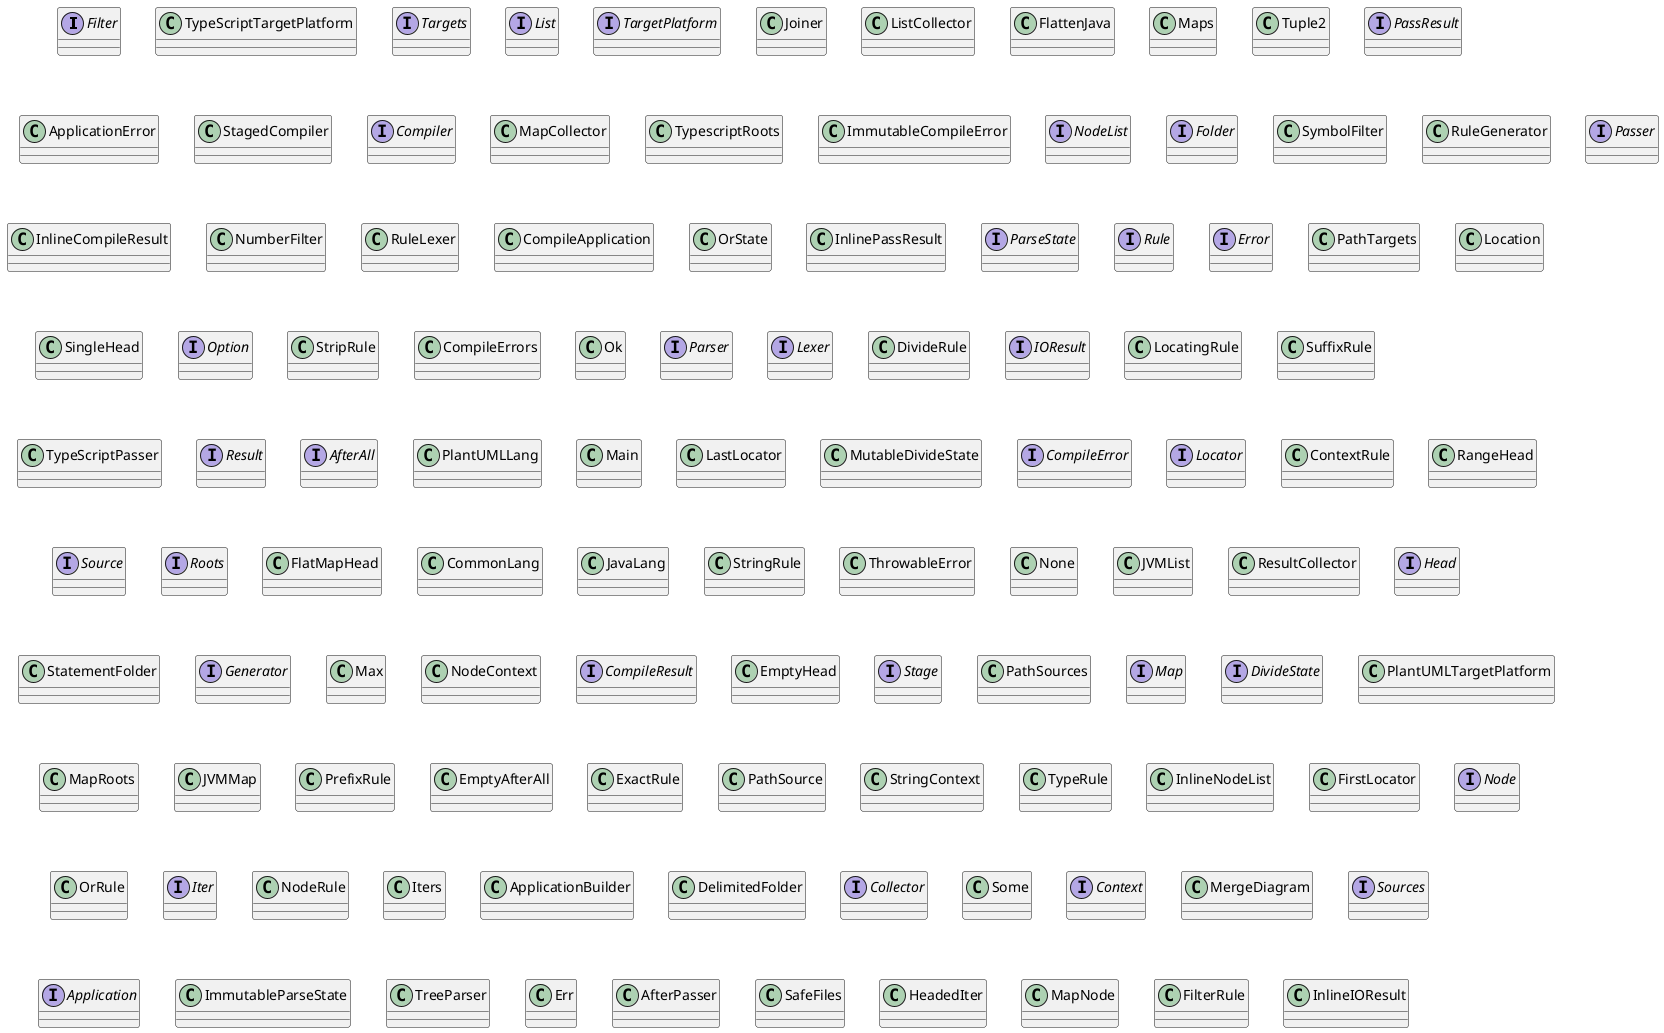 @startuml
skinparam linetype ortho
interface Filter

class TypeScriptTargetPlatform

interface Targets

interface List

interface TargetPlatform

class Joiner

class ListCollector

class FlattenJava

class Maps

class Tuple2

interface PassResult

class ApplicationError

class StagedCompiler

interface Compiler

class MapCollector

class TypescriptRoots

class ImmutableCompileError

interface NodeList

interface Folder

class SymbolFilter

class RuleGenerator

interface Passer

class InlineCompileResult

class NumberFilter

class RuleLexer

class CompileApplication

class OrState

class InlinePassResult

interface ParseState

interface Rule

interface Error

class PathTargets

class Location

class SingleHead

interface Option

class StripRule

class CompileErrors

class Ok

interface Parser

interface Lexer

class DivideRule

interface IOResult

class LocatingRule

class SuffixRule

class TypeScriptPasser

interface Result

interface AfterAll

class PlantUMLLang

class Main

class LastLocator

class MutableDivideState

interface CompileError

interface Locator

class ContextRule

class RangeHead

interface Source

interface Roots

class FlatMapHead

class CommonLang

class JavaLang

class StringRule

class ThrowableError

class None

class JVMList

class ResultCollector

interface Head

class StatementFolder

interface Generator

class Max

class NodeContext

interface CompileResult

class EmptyHead

interface Stage

class PathSources

interface Map

interface DivideState

class PlantUMLTargetPlatform

class MapRoots

class JVMMap

class PrefixRule

class EmptyAfterAll

class ExactRule

class PathSource

class StringContext

class TypeRule

class InlineNodeList

class FirstLocator

interface Node

class OrRule

interface Iter

class NodeRule

class Iters

class ApplicationBuilder

class DelimitedFolder

interface Collector

class Some

interface Context

class MergeDiagram

interface Sources

interface Application

class ImmutableParseState

class TreeParser

class Err

class AfterPasser

class SafeFiles

class HeadedIter

class MapNode

class FilterRule

class InlineIOResult

@enduml

